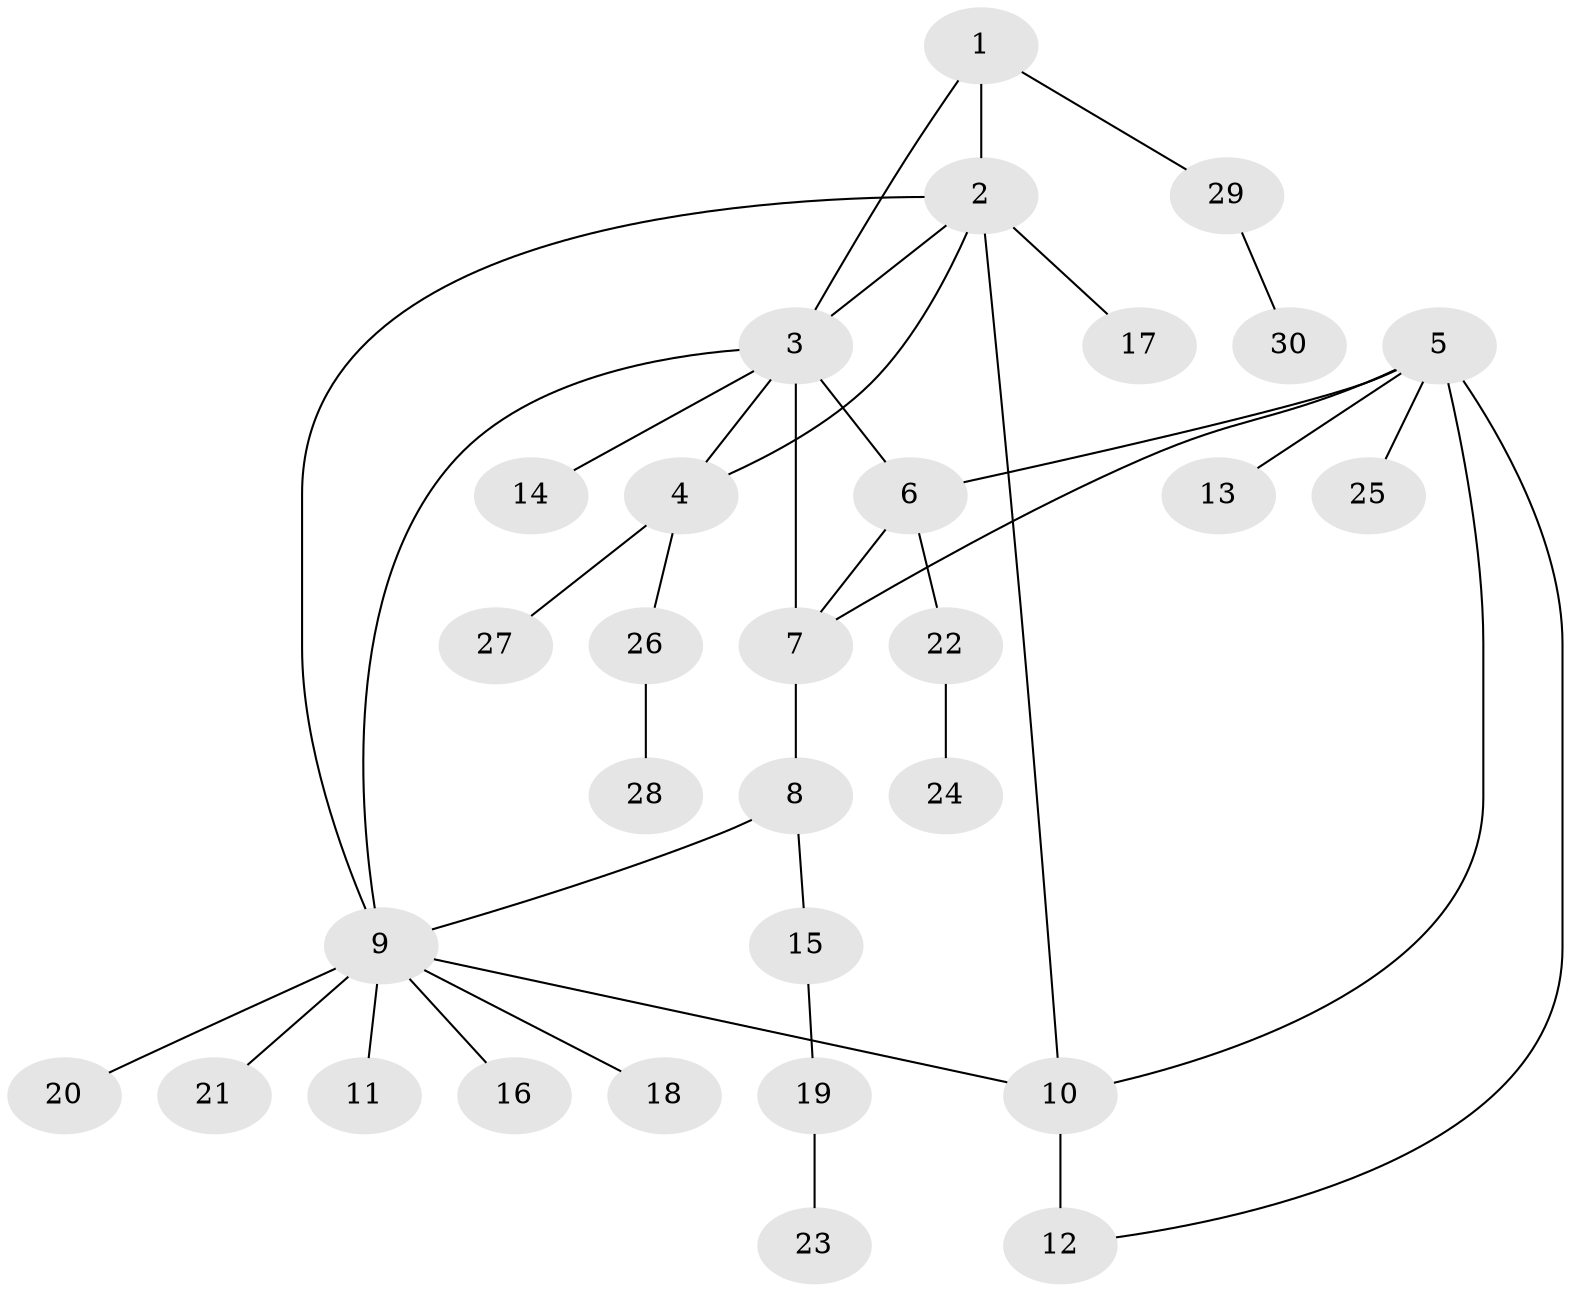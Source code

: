 // original degree distribution, {4: 0.08333333333333333, 5: 0.06666666666666667, 6: 0.03333333333333333, 2: 0.18333333333333332, 12: 0.016666666666666666, 14: 0.016666666666666666, 3: 0.08333333333333333, 1: 0.5166666666666667}
// Generated by graph-tools (version 1.1) at 2025/37/03/09/25 02:37:46]
// undirected, 30 vertices, 38 edges
graph export_dot {
graph [start="1"]
  node [color=gray90,style=filled];
  1;
  2;
  3;
  4;
  5;
  6;
  7;
  8;
  9;
  10;
  11;
  12;
  13;
  14;
  15;
  16;
  17;
  18;
  19;
  20;
  21;
  22;
  23;
  24;
  25;
  26;
  27;
  28;
  29;
  30;
  1 -- 2 [weight=1.0];
  1 -- 3 [weight=1.0];
  1 -- 29 [weight=1.0];
  2 -- 3 [weight=2.0];
  2 -- 4 [weight=1.0];
  2 -- 9 [weight=1.0];
  2 -- 10 [weight=2.0];
  2 -- 17 [weight=2.0];
  3 -- 4 [weight=1.0];
  3 -- 6 [weight=1.0];
  3 -- 7 [weight=1.0];
  3 -- 9 [weight=2.0];
  3 -- 14 [weight=1.0];
  4 -- 26 [weight=1.0];
  4 -- 27 [weight=1.0];
  5 -- 6 [weight=1.0];
  5 -- 7 [weight=1.0];
  5 -- 10 [weight=1.0];
  5 -- 12 [weight=1.0];
  5 -- 13 [weight=1.0];
  5 -- 25 [weight=1.0];
  6 -- 7 [weight=1.0];
  6 -- 22 [weight=1.0];
  7 -- 8 [weight=1.0];
  8 -- 9 [weight=2.0];
  8 -- 15 [weight=1.0];
  9 -- 10 [weight=1.0];
  9 -- 11 [weight=1.0];
  9 -- 16 [weight=1.0];
  9 -- 18 [weight=1.0];
  9 -- 20 [weight=1.0];
  9 -- 21 [weight=1.0];
  10 -- 12 [weight=9.0];
  15 -- 19 [weight=1.0];
  19 -- 23 [weight=1.0];
  22 -- 24 [weight=2.0];
  26 -- 28 [weight=1.0];
  29 -- 30 [weight=1.0];
}
